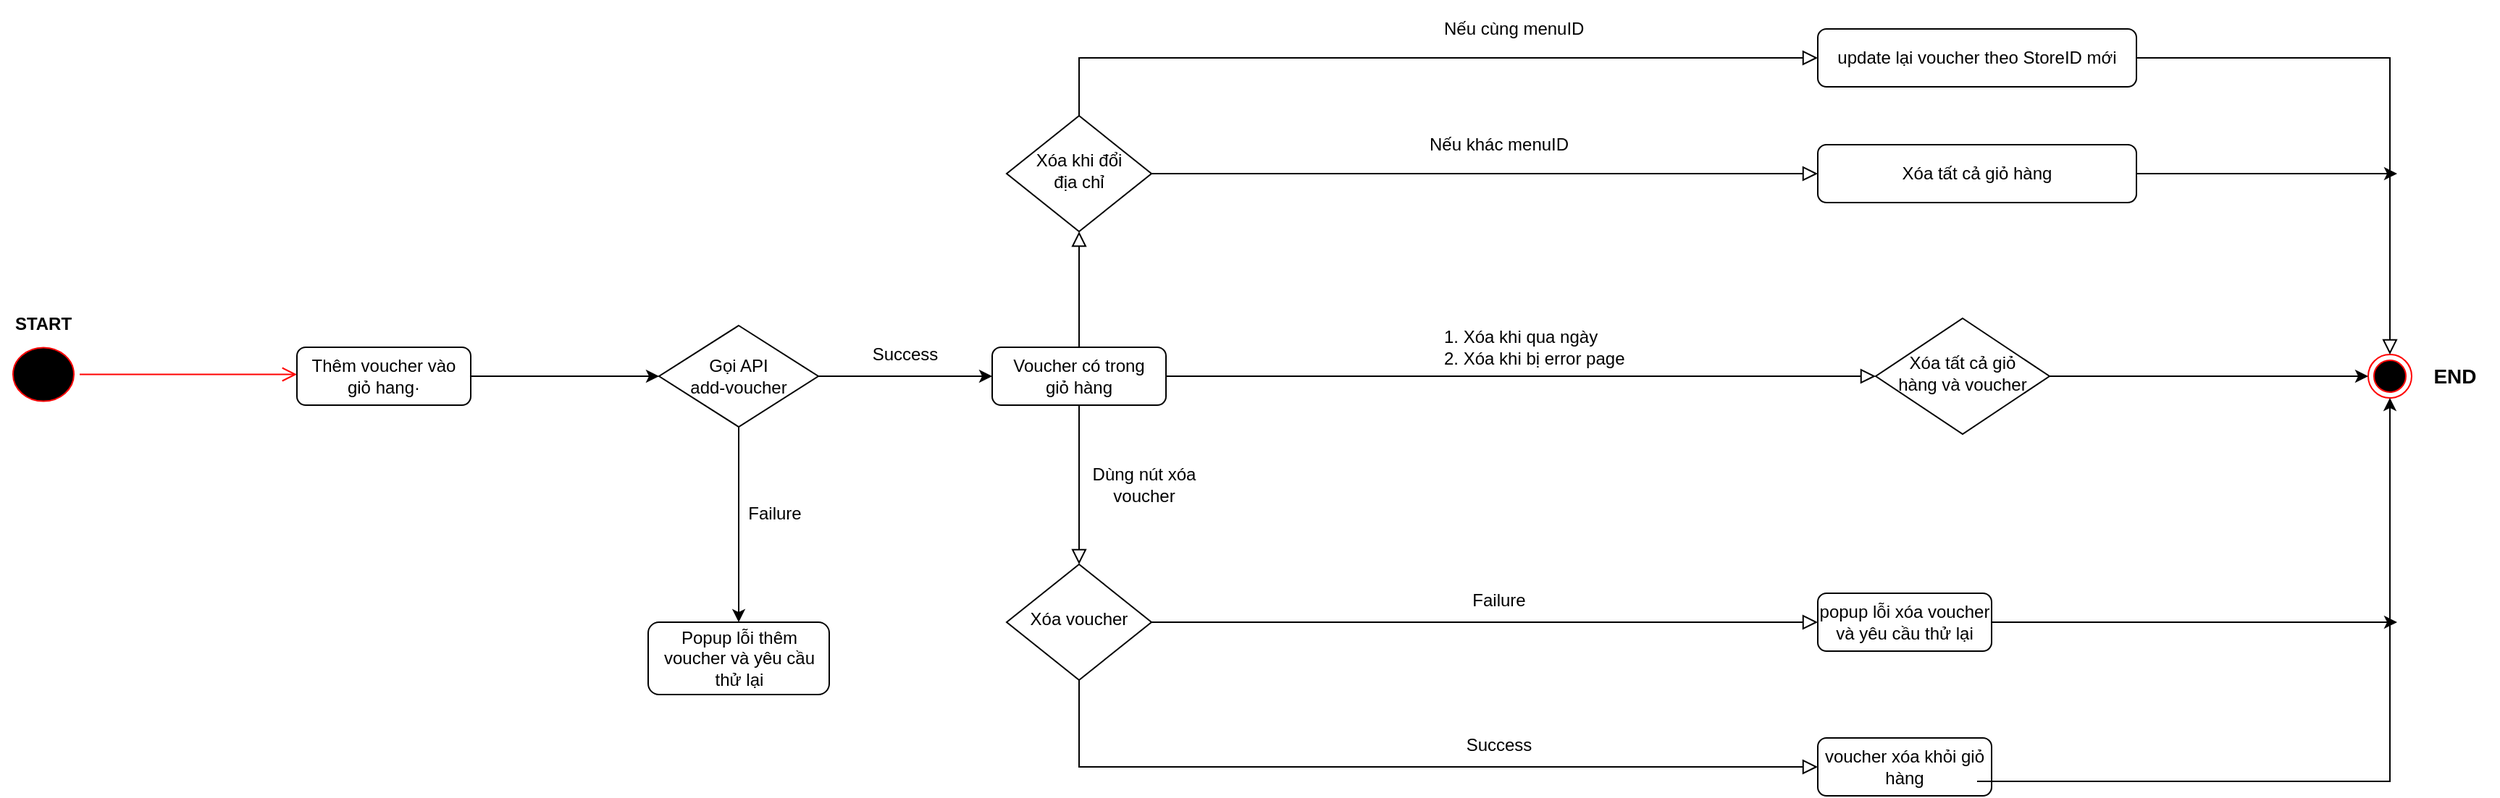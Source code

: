<mxfile version="21.4.0" type="github">
  <diagram id="C5RBs43oDa-KdzZeNtuy" name="Page-1">
    <mxGraphModel dx="3033" dy="1212" grid="1" gridSize="10" guides="1" tooltips="1" connect="1" arrows="1" fold="1" page="1" pageScale="1" pageWidth="827" pageHeight="1169" math="0" shadow="0">
      <root>
        <mxCell id="WIyWlLk6GJQsqaUBKTNV-0" />
        <mxCell id="WIyWlLk6GJQsqaUBKTNV-1" parent="WIyWlLk6GJQsqaUBKTNV-0" />
        <mxCell id="WIyWlLk6GJQsqaUBKTNV-9" value="" style="edgeStyle=orthogonalEdgeStyle;rounded=0;html=1;jettySize=auto;orthogonalLoop=1;fontSize=11;endArrow=block;endFill=0;endSize=8;strokeWidth=1;shadow=0;labelBackgroundColor=none;exitX=0.5;exitY=0;exitDx=0;exitDy=0;entryX=0.5;entryY=1;entryDx=0;entryDy=0;" parent="WIyWlLk6GJQsqaUBKTNV-1" source="Vyl_GKfe72HYo-No6GLv-0" target="Vyl_GKfe72HYo-No6GLv-9" edge="1">
          <mxGeometry y="10" relative="1" as="geometry">
            <mxPoint as="offset" />
          </mxGeometry>
        </mxCell>
        <mxCell id="Vyl_GKfe72HYo-No6GLv-0" value="Voucher có trong&lt;br&gt;giỏ hàng" style="rounded=1;whiteSpace=wrap;html=1;fontSize=12;glass=0;strokeWidth=1;shadow=0;" vertex="1" parent="WIyWlLk6GJQsqaUBKTNV-1">
          <mxGeometry x="150" y="650" width="120" height="40" as="geometry" />
        </mxCell>
        <mxCell id="Vyl_GKfe72HYo-No6GLv-1" value="Xóa voucher" style="rhombus;whiteSpace=wrap;html=1;shadow=0;fontFamily=Helvetica;fontSize=12;align=center;strokeWidth=1;spacing=6;spacingTop=-4;" vertex="1" parent="WIyWlLk6GJQsqaUBKTNV-1">
          <mxGeometry x="160" y="800" width="100" height="80" as="geometry" />
        </mxCell>
        <mxCell id="Vyl_GKfe72HYo-No6GLv-2" value="popup lỗi xóa voucher và yêu cầu thử lại" style="rounded=1;whiteSpace=wrap;html=1;fontSize=12;glass=0;strokeWidth=1;shadow=0;" vertex="1" parent="WIyWlLk6GJQsqaUBKTNV-1">
          <mxGeometry x="720" y="820" width="120" height="40" as="geometry" />
        </mxCell>
        <mxCell id="Vyl_GKfe72HYo-No6GLv-3" value="voucher xóa khỏi giỏ hàng" style="rounded=1;whiteSpace=wrap;html=1;fontSize=12;glass=0;strokeWidth=1;shadow=0;" vertex="1" parent="WIyWlLk6GJQsqaUBKTNV-1">
          <mxGeometry x="720" y="920" width="120" height="40" as="geometry" />
        </mxCell>
        <mxCell id="Vyl_GKfe72HYo-No6GLv-4" value="" style="rounded=0;html=1;jettySize=auto;orthogonalLoop=1;fontSize=11;endArrow=block;endFill=0;endSize=8;strokeWidth=1;shadow=0;labelBackgroundColor=none;edgeStyle=orthogonalEdgeStyle;exitX=0.5;exitY=1;exitDx=0;exitDy=0;entryX=0.5;entryY=0;entryDx=0;entryDy=0;" edge="1" parent="WIyWlLk6GJQsqaUBKTNV-1" source="Vyl_GKfe72HYo-No6GLv-0" target="Vyl_GKfe72HYo-No6GLv-1">
          <mxGeometry x="0.333" y="20" relative="1" as="geometry">
            <mxPoint as="offset" />
            <mxPoint x="230" y="380" as="sourcePoint" />
            <mxPoint x="230" y="440" as="targetPoint" />
          </mxGeometry>
        </mxCell>
        <mxCell id="Vyl_GKfe72HYo-No6GLv-5" value="" style="rounded=0;html=1;jettySize=auto;orthogonalLoop=1;fontSize=11;endArrow=block;endFill=0;endSize=8;strokeWidth=1;shadow=0;labelBackgroundColor=none;edgeStyle=orthogonalEdgeStyle;exitX=0.5;exitY=1;exitDx=0;exitDy=0;entryX=0;entryY=0.5;entryDx=0;entryDy=0;" edge="1" parent="WIyWlLk6GJQsqaUBKTNV-1" source="Vyl_GKfe72HYo-No6GLv-1" target="Vyl_GKfe72HYo-No6GLv-3">
          <mxGeometry x="0.333" y="20" relative="1" as="geometry">
            <mxPoint as="offset" />
            <mxPoint x="220" y="670" as="sourcePoint" />
            <mxPoint x="220" y="810" as="targetPoint" />
          </mxGeometry>
        </mxCell>
        <mxCell id="Vyl_GKfe72HYo-No6GLv-6" value="" style="rounded=0;html=1;jettySize=auto;orthogonalLoop=1;fontSize=11;endArrow=block;endFill=0;endSize=8;strokeWidth=1;shadow=0;labelBackgroundColor=none;edgeStyle=orthogonalEdgeStyle;exitX=1;exitY=0.5;exitDx=0;exitDy=0;entryX=0;entryY=0.5;entryDx=0;entryDy=0;" edge="1" parent="WIyWlLk6GJQsqaUBKTNV-1" source="Vyl_GKfe72HYo-No6GLv-1" target="Vyl_GKfe72HYo-No6GLv-2">
          <mxGeometry x="0.333" y="20" relative="1" as="geometry">
            <mxPoint as="offset" />
            <mxPoint x="220" y="890" as="sourcePoint" />
            <mxPoint x="220" y="1050" as="targetPoint" />
          </mxGeometry>
        </mxCell>
        <mxCell id="Vyl_GKfe72HYo-No6GLv-7" value="Success" style="text;html=1;strokeColor=none;fillColor=none;align=center;verticalAlign=middle;whiteSpace=wrap;rounded=0;" vertex="1" parent="WIyWlLk6GJQsqaUBKTNV-1">
          <mxGeometry x="470" y="910" width="60" height="30" as="geometry" />
        </mxCell>
        <mxCell id="Vyl_GKfe72HYo-No6GLv-8" value="Failure" style="text;html=1;strokeColor=none;fillColor=none;align=center;verticalAlign=middle;whiteSpace=wrap;rounded=0;" vertex="1" parent="WIyWlLk6GJQsqaUBKTNV-1">
          <mxGeometry x="470" y="810" width="60" height="30" as="geometry" />
        </mxCell>
        <mxCell id="Vyl_GKfe72HYo-No6GLv-9" value="Xóa khi đổi &lt;br&gt;địa chỉ" style="rhombus;whiteSpace=wrap;html=1;shadow=0;fontFamily=Helvetica;fontSize=12;align=center;strokeWidth=1;spacing=6;spacingTop=-4;" vertex="1" parent="WIyWlLk6GJQsqaUBKTNV-1">
          <mxGeometry x="160" y="490" width="100" height="80" as="geometry" />
        </mxCell>
        <mxCell id="Vyl_GKfe72HYo-No6GLv-11" value="update lại voucher theo StoreID mới" style="rounded=1;whiteSpace=wrap;html=1;fontSize=12;glass=0;strokeWidth=1;shadow=0;" vertex="1" parent="WIyWlLk6GJQsqaUBKTNV-1">
          <mxGeometry x="720" y="430" width="220" height="40" as="geometry" />
        </mxCell>
        <mxCell id="Vyl_GKfe72HYo-No6GLv-12" value="Xóa tất cả giỏ hàng" style="rounded=1;whiteSpace=wrap;html=1;fontSize=12;glass=0;strokeWidth=1;shadow=0;" vertex="1" parent="WIyWlLk6GJQsqaUBKTNV-1">
          <mxGeometry x="720" y="510" width="220" height="40" as="geometry" />
        </mxCell>
        <mxCell id="Vyl_GKfe72HYo-No6GLv-13" value="" style="edgeStyle=orthogonalEdgeStyle;rounded=0;html=1;jettySize=auto;orthogonalLoop=1;fontSize=11;endArrow=block;endFill=0;endSize=8;strokeWidth=1;shadow=0;labelBackgroundColor=none;exitX=0.5;exitY=0;exitDx=0;exitDy=0;entryX=0;entryY=0.5;entryDx=0;entryDy=0;" edge="1" parent="WIyWlLk6GJQsqaUBKTNV-1" source="Vyl_GKfe72HYo-No6GLv-9" target="Vyl_GKfe72HYo-No6GLv-11">
          <mxGeometry y="10" relative="1" as="geometry">
            <mxPoint as="offset" />
            <mxPoint x="220" y="660" as="sourcePoint" />
            <mxPoint x="220" y="580" as="targetPoint" />
          </mxGeometry>
        </mxCell>
        <mxCell id="Vyl_GKfe72HYo-No6GLv-14" value="" style="edgeStyle=orthogonalEdgeStyle;rounded=0;html=1;jettySize=auto;orthogonalLoop=1;fontSize=11;endArrow=block;endFill=0;endSize=8;strokeWidth=1;shadow=0;labelBackgroundColor=none;exitX=1;exitY=0.5;exitDx=0;exitDy=0;entryX=0;entryY=0.5;entryDx=0;entryDy=0;" edge="1" parent="WIyWlLk6GJQsqaUBKTNV-1" source="Vyl_GKfe72HYo-No6GLv-9" target="Vyl_GKfe72HYo-No6GLv-12">
          <mxGeometry y="10" relative="1" as="geometry">
            <mxPoint as="offset" />
            <mxPoint x="220" y="500" as="sourcePoint" />
            <mxPoint x="70" y="430" as="targetPoint" />
          </mxGeometry>
        </mxCell>
        <mxCell id="Vyl_GKfe72HYo-No6GLv-15" value="Xóa tất cả giỏ &lt;br&gt;hàng và voucher" style="rhombus;whiteSpace=wrap;html=1;shadow=0;fontFamily=Helvetica;fontSize=12;align=center;strokeWidth=1;spacing=6;spacingTop=-4;" vertex="1" parent="WIyWlLk6GJQsqaUBKTNV-1">
          <mxGeometry x="760" y="630" width="120" height="80" as="geometry" />
        </mxCell>
        <mxCell id="Vyl_GKfe72HYo-No6GLv-17" value="" style="rounded=0;html=1;jettySize=auto;orthogonalLoop=1;fontSize=11;endArrow=block;endFill=0;endSize=8;strokeWidth=1;shadow=0;labelBackgroundColor=none;edgeStyle=orthogonalEdgeStyle;exitX=1;exitY=0.5;exitDx=0;exitDy=0;entryX=0;entryY=0.5;entryDx=0;entryDy=0;" edge="1" parent="WIyWlLk6GJQsqaUBKTNV-1" source="Vyl_GKfe72HYo-No6GLv-0" target="Vyl_GKfe72HYo-No6GLv-15">
          <mxGeometry x="0.333" y="20" relative="1" as="geometry">
            <mxPoint as="offset" />
            <mxPoint x="220" y="700" as="sourcePoint" />
            <mxPoint x="220" y="810" as="targetPoint" />
          </mxGeometry>
        </mxCell>
        <mxCell id="Vyl_GKfe72HYo-No6GLv-18" value="1. Xóa khi qua ngày&lt;br&gt;2. Xóa khi bị error page" style="text;html=1;strokeColor=none;fillColor=none;align=left;verticalAlign=middle;whiteSpace=wrap;rounded=0;" vertex="1" parent="WIyWlLk6GJQsqaUBKTNV-1">
          <mxGeometry x="460" y="630" width="130" height="40" as="geometry" />
        </mxCell>
        <mxCell id="Vyl_GKfe72HYo-No6GLv-19" value="Dùng nút xóa voucher" style="text;html=1;strokeColor=none;fillColor=none;align=center;verticalAlign=middle;whiteSpace=wrap;rounded=0;" vertex="1" parent="WIyWlLk6GJQsqaUBKTNV-1">
          <mxGeometry x="200" y="730" width="110" height="30" as="geometry" />
        </mxCell>
        <mxCell id="Vyl_GKfe72HYo-No6GLv-21" value="" style="ellipse;html=1;shape=endState;fillColor=#000000;strokeColor=#ff0000;" vertex="1" parent="WIyWlLk6GJQsqaUBKTNV-1">
          <mxGeometry x="1100" y="655" width="30" height="30" as="geometry" />
        </mxCell>
        <mxCell id="Vyl_GKfe72HYo-No6GLv-26" value="" style="edgeStyle=orthogonalEdgeStyle;html=1;verticalAlign=bottom;endArrow=open;endSize=8;strokeColor=#ff0000;rounded=0;entryX=0;entryY=0.5;entryDx=0;entryDy=0;" edge="1" parent="WIyWlLk6GJQsqaUBKTNV-1">
          <mxGeometry relative="1" as="geometry">
            <mxPoint x="-330.0" y="668.75" as="targetPoint" />
            <mxPoint x="-480.0" y="668.75" as="sourcePoint" />
          </mxGeometry>
        </mxCell>
        <mxCell id="Vyl_GKfe72HYo-No6GLv-27" value="&lt;b&gt;START&lt;/b&gt;" style="text;html=1;strokeColor=none;fillColor=none;align=center;verticalAlign=middle;whiteSpace=wrap;rounded=0;" vertex="1" parent="WIyWlLk6GJQsqaUBKTNV-1">
          <mxGeometry x="-535" y="618.75" width="60" height="30" as="geometry" />
        </mxCell>
        <mxCell id="Vyl_GKfe72HYo-No6GLv-32" value="&lt;b&gt;&lt;font style=&quot;font-size: 14px;&quot;&gt;END&lt;/font&gt;&lt;/b&gt;" style="text;html=1;strokeColor=none;fillColor=none;align=center;verticalAlign=middle;whiteSpace=wrap;rounded=0;" vertex="1" parent="WIyWlLk6GJQsqaUBKTNV-1">
          <mxGeometry x="1130" y="655" width="60" height="30" as="geometry" />
        </mxCell>
        <mxCell id="Vyl_GKfe72HYo-No6GLv-34" value="" style="edgeStyle=orthogonalEdgeStyle;rounded=0;html=1;jettySize=auto;orthogonalLoop=1;fontSize=11;endArrow=block;endFill=0;endSize=8;strokeWidth=1;shadow=0;labelBackgroundColor=none;exitX=1;exitY=0.5;exitDx=0;exitDy=0;entryX=0.5;entryY=0;entryDx=0;entryDy=0;" edge="1" parent="WIyWlLk6GJQsqaUBKTNV-1" source="Vyl_GKfe72HYo-No6GLv-11" target="Vyl_GKfe72HYo-No6GLv-21">
          <mxGeometry y="10" relative="1" as="geometry">
            <mxPoint as="offset" />
            <mxPoint x="270" y="540" as="sourcePoint" />
            <mxPoint x="730" y="540" as="targetPoint" />
          </mxGeometry>
        </mxCell>
        <mxCell id="Vyl_GKfe72HYo-No6GLv-36" value="" style="endArrow=classic;html=1;rounded=0;" edge="1" parent="WIyWlLk6GJQsqaUBKTNV-1">
          <mxGeometry width="50" height="50" relative="1" as="geometry">
            <mxPoint x="940" y="530" as="sourcePoint" />
            <mxPoint x="1120" y="530" as="targetPoint" />
          </mxGeometry>
        </mxCell>
        <mxCell id="Vyl_GKfe72HYo-No6GLv-37" value="" style="endArrow=classic;html=1;rounded=0;entryX=0;entryY=0.5;entryDx=0;entryDy=0;" edge="1" parent="WIyWlLk6GJQsqaUBKTNV-1" target="Vyl_GKfe72HYo-No6GLv-21">
          <mxGeometry width="50" height="50" relative="1" as="geometry">
            <mxPoint x="880" y="670" as="sourcePoint" />
            <mxPoint x="930" y="620" as="targetPoint" />
          </mxGeometry>
        </mxCell>
        <mxCell id="Vyl_GKfe72HYo-No6GLv-38" value="" style="endArrow=classic;html=1;rounded=0;entryX=0.5;entryY=1;entryDx=0;entryDy=0;" edge="1" parent="WIyWlLk6GJQsqaUBKTNV-1" target="Vyl_GKfe72HYo-No6GLv-21">
          <mxGeometry width="50" height="50" relative="1" as="geometry">
            <mxPoint x="830" y="950" as="sourcePoint" />
            <mxPoint x="880" y="900" as="targetPoint" />
            <Array as="points">
              <mxPoint x="1115" y="950" />
            </Array>
          </mxGeometry>
        </mxCell>
        <mxCell id="Vyl_GKfe72HYo-No6GLv-39" value="" style="endArrow=classic;html=1;rounded=0;" edge="1" parent="WIyWlLk6GJQsqaUBKTNV-1">
          <mxGeometry width="50" height="50" relative="1" as="geometry">
            <mxPoint x="840" y="840" as="sourcePoint" />
            <mxPoint x="1120" y="840" as="targetPoint" />
          </mxGeometry>
        </mxCell>
        <mxCell id="Vyl_GKfe72HYo-No6GLv-42" value="Nếu cùng menuID" style="text;html=1;strokeColor=none;fillColor=none;align=left;verticalAlign=middle;whiteSpace=wrap;rounded=0;" vertex="1" parent="WIyWlLk6GJQsqaUBKTNV-1">
          <mxGeometry x="460" y="410" width="130" height="40" as="geometry" />
        </mxCell>
        <mxCell id="Vyl_GKfe72HYo-No6GLv-43" value="Nếu khác menuID" style="text;html=1;strokeColor=none;fillColor=none;align=left;verticalAlign=middle;whiteSpace=wrap;rounded=0;" vertex="1" parent="WIyWlLk6GJQsqaUBKTNV-1">
          <mxGeometry x="450" y="490" width="130" height="40" as="geometry" />
        </mxCell>
        <mxCell id="Vyl_GKfe72HYo-No6GLv-44" value="" style="ellipse;html=1;shape=startState;fillColor=#000000;strokeColor=#ff0000;" vertex="1" parent="WIyWlLk6GJQsqaUBKTNV-1">
          <mxGeometry x="-530" y="646.25" width="50" height="45" as="geometry" />
        </mxCell>
        <mxCell id="Vyl_GKfe72HYo-No6GLv-48" value="Thêm voucher vào giỏ hang·" style="rounded=1;whiteSpace=wrap;html=1;fontSize=12;glass=0;strokeWidth=1;shadow=0;" vertex="1" parent="WIyWlLk6GJQsqaUBKTNV-1">
          <mxGeometry x="-330" y="650" width="120" height="40" as="geometry" />
        </mxCell>
        <mxCell id="Vyl_GKfe72HYo-No6GLv-49" value="Gọi API&lt;br&gt;add-voucher" style="rhombus;whiteSpace=wrap;html=1;" vertex="1" parent="WIyWlLk6GJQsqaUBKTNV-1">
          <mxGeometry x="-80" y="635" width="110" height="70" as="geometry" />
        </mxCell>
        <mxCell id="Vyl_GKfe72HYo-No6GLv-50" value="" style="endArrow=classic;html=1;rounded=0;entryX=0;entryY=0.5;entryDx=0;entryDy=0;" edge="1" parent="WIyWlLk6GJQsqaUBKTNV-1" target="Vyl_GKfe72HYo-No6GLv-0">
          <mxGeometry width="50" height="50" relative="1" as="geometry">
            <mxPoint x="30" y="670" as="sourcePoint" />
            <mxPoint x="80" y="620" as="targetPoint" />
          </mxGeometry>
        </mxCell>
        <mxCell id="Vyl_GKfe72HYo-No6GLv-51" value="Success" style="text;html=1;strokeColor=none;fillColor=none;align=center;verticalAlign=middle;whiteSpace=wrap;rounded=0;" vertex="1" parent="WIyWlLk6GJQsqaUBKTNV-1">
          <mxGeometry x="60" y="640" width="60" height="30" as="geometry" />
        </mxCell>
        <mxCell id="Vyl_GKfe72HYo-No6GLv-52" value="Popup lỗi thêm voucher và yêu cầu thử lại" style="rounded=1;whiteSpace=wrap;html=1;fontSize=12;glass=0;strokeWidth=1;shadow=0;" vertex="1" parent="WIyWlLk6GJQsqaUBKTNV-1">
          <mxGeometry x="-87.5" y="840" width="125" height="50" as="geometry" />
        </mxCell>
        <mxCell id="Vyl_GKfe72HYo-No6GLv-53" value="" style="endArrow=classic;html=1;rounded=0;exitX=0.5;exitY=1;exitDx=0;exitDy=0;" edge="1" parent="WIyWlLk6GJQsqaUBKTNV-1" source="Vyl_GKfe72HYo-No6GLv-49" target="Vyl_GKfe72HYo-No6GLv-52">
          <mxGeometry width="50" height="50" relative="1" as="geometry">
            <mxPoint x="-30" y="710" as="sourcePoint" />
            <mxPoint x="20" y="660" as="targetPoint" />
          </mxGeometry>
        </mxCell>
        <mxCell id="Vyl_GKfe72HYo-No6GLv-55" value="Failure" style="text;html=1;strokeColor=none;fillColor=none;align=center;verticalAlign=middle;whiteSpace=wrap;rounded=0;" vertex="1" parent="WIyWlLk6GJQsqaUBKTNV-1">
          <mxGeometry x="-30" y="750" width="60" height="30" as="geometry" />
        </mxCell>
        <mxCell id="Vyl_GKfe72HYo-No6GLv-56" value="" style="endArrow=classic;html=1;rounded=0;entryX=0;entryY=0.5;entryDx=0;entryDy=0;" edge="1" parent="WIyWlLk6GJQsqaUBKTNV-1" target="Vyl_GKfe72HYo-No6GLv-49">
          <mxGeometry width="50" height="50" relative="1" as="geometry">
            <mxPoint x="-210" y="670" as="sourcePoint" />
            <mxPoint x="-160" y="620" as="targetPoint" />
          </mxGeometry>
        </mxCell>
      </root>
    </mxGraphModel>
  </diagram>
</mxfile>
